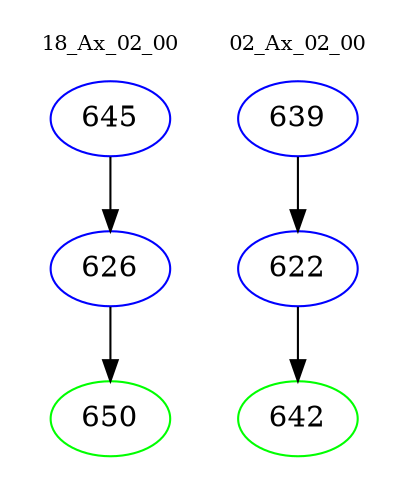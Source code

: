digraph{
subgraph cluster_0 {
color = white
label = "18_Ax_02_00";
fontsize=10;
T0_645 [label="645", color="blue"]
T0_645 -> T0_626 [color="black"]
T0_626 [label="626", color="blue"]
T0_626 -> T0_650 [color="black"]
T0_650 [label="650", color="green"]
}
subgraph cluster_1 {
color = white
label = "02_Ax_02_00";
fontsize=10;
T1_639 [label="639", color="blue"]
T1_639 -> T1_622 [color="black"]
T1_622 [label="622", color="blue"]
T1_622 -> T1_642 [color="black"]
T1_642 [label="642", color="green"]
}
}
